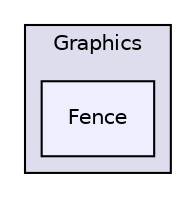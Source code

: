 digraph "C:/Project/GitRepos/DirectX/SimpleLibrary2D_01/SimpleLibrary2D_01/SimpleLibrary2D_01/Engine/Graphics/Fence" {
  compound=true
  node [ fontsize="10", fontname="Helvetica"];
  edge [ labelfontsize="10", labelfontname="Helvetica"];
  subgraph clusterdir_adbc8a6163513055605dacbe76b010f7 {
    graph [ bgcolor="#ddddee", pencolor="black", label="Graphics" fontname="Helvetica", fontsize="10", URL="dir_adbc8a6163513055605dacbe76b010f7.html"]
  dir_ca9e48ec12b109784a35f1cecad122c9 [shape=box, label="Fence", style="filled", fillcolor="#eeeeff", pencolor="black", URL="dir_ca9e48ec12b109784a35f1cecad122c9.html"];
  }
}
